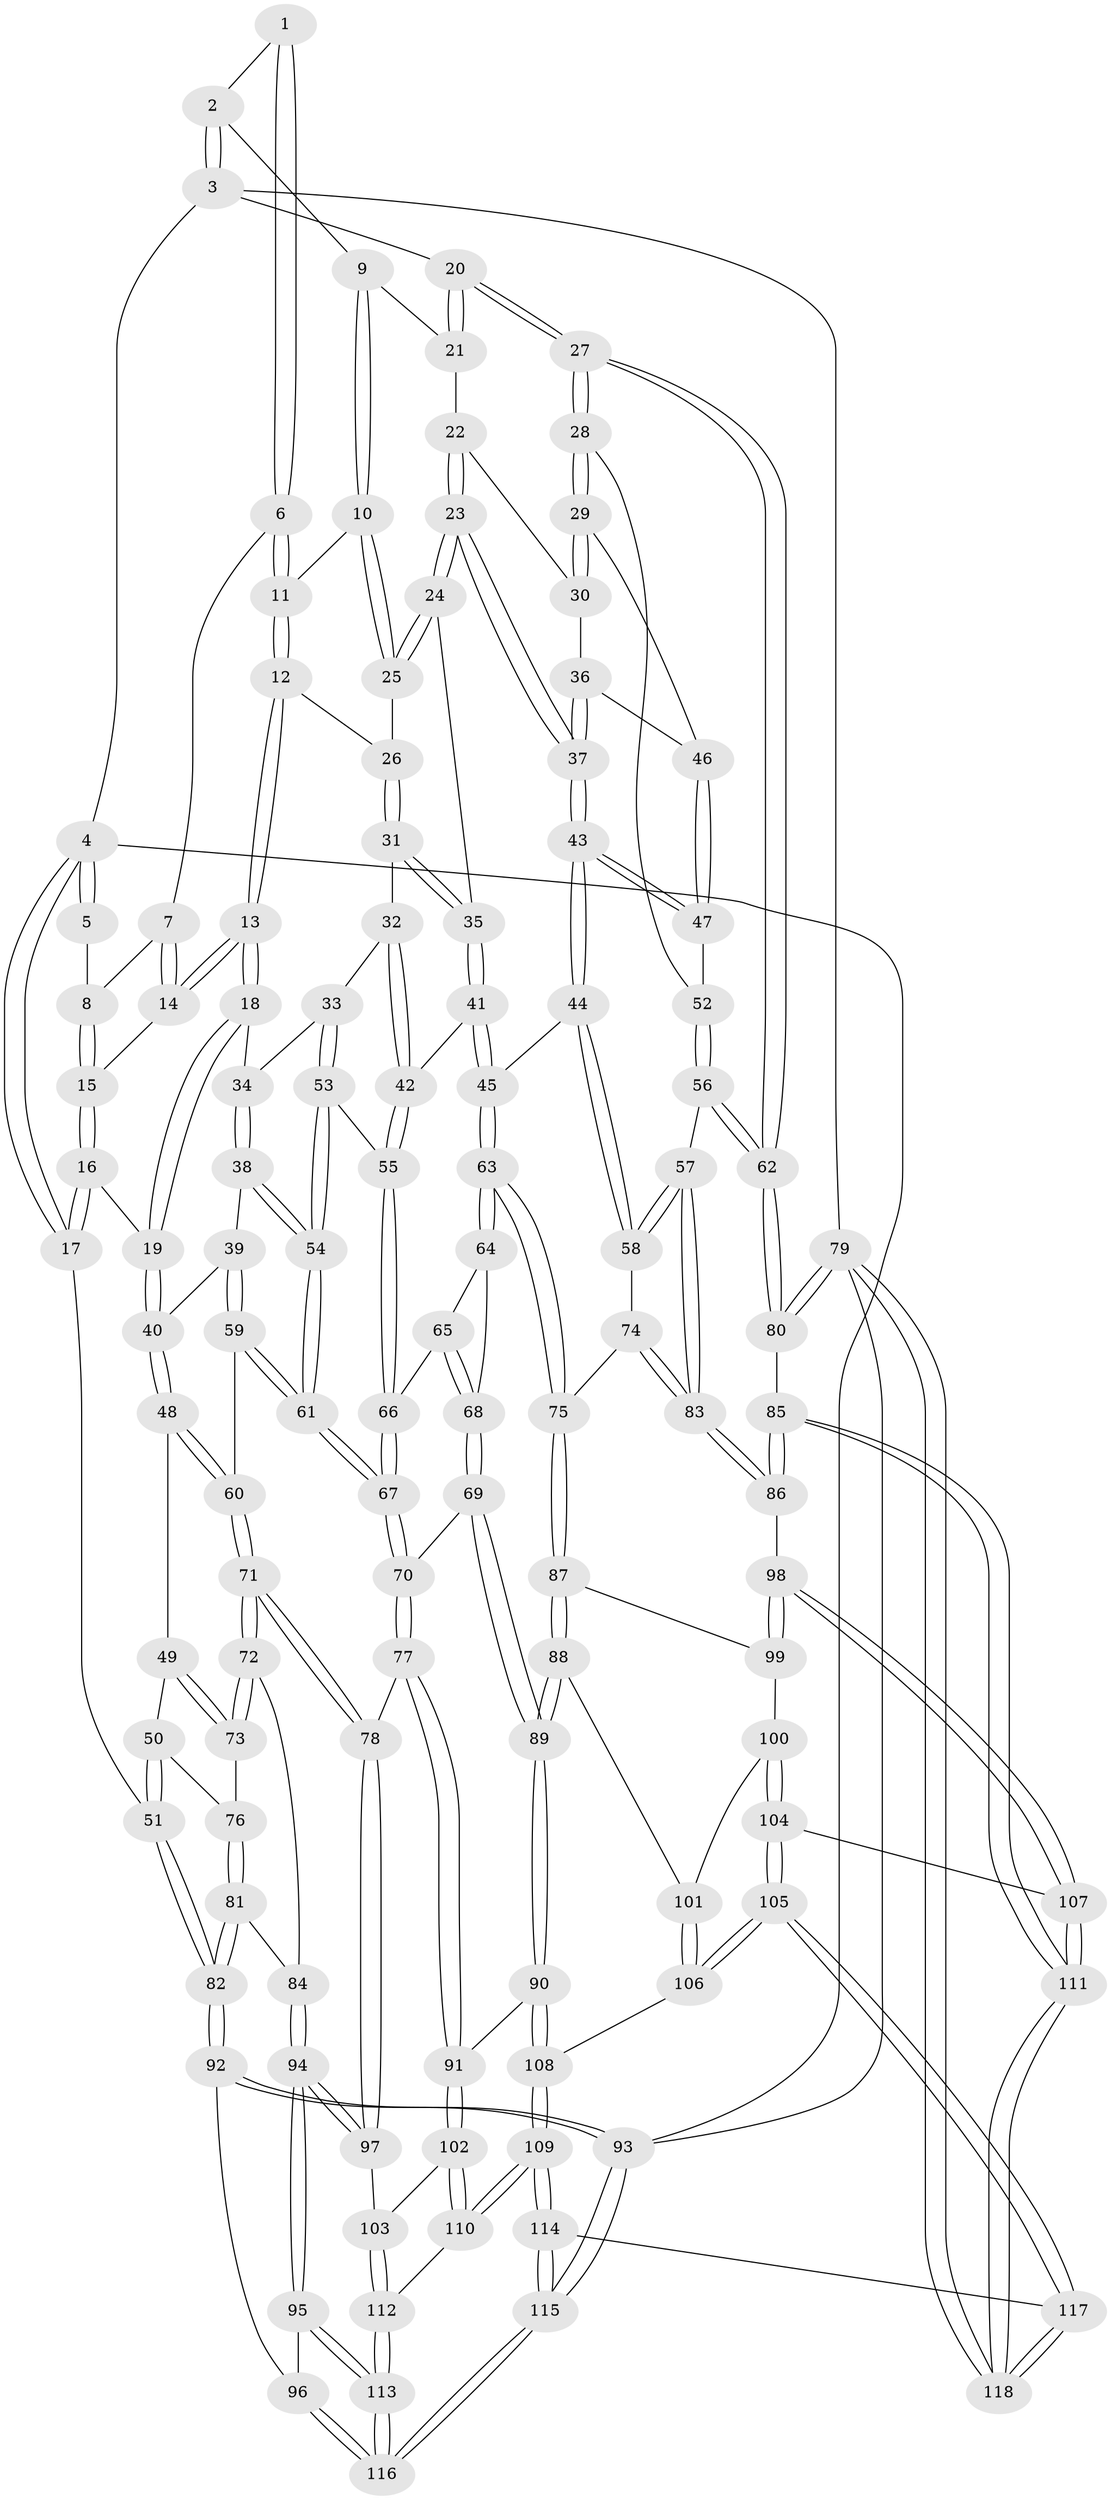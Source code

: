 // coarse degree distribution, {3: 0.05555555555555555, 4: 0.5555555555555556, 7: 0.013888888888888888, 6: 0.08333333333333333, 5: 0.2916666666666667}
// Generated by graph-tools (version 1.1) at 2025/24/03/03/25 07:24:33]
// undirected, 118 vertices, 292 edges
graph export_dot {
graph [start="1"]
  node [color=gray90,style=filled];
  1 [pos="+0.3809223878447145+0"];
  2 [pos="+0.6412209208857809+0"];
  3 [pos="+1+0"];
  4 [pos="+0+0"];
  5 [pos="+0.06969004039400013+0"];
  6 [pos="+0.3770775999311671+0"];
  7 [pos="+0.33448183412124816+0"];
  8 [pos="+0.14805365915917193+0.10747523238191181"];
  9 [pos="+0.6251510491436134+0.12117303596953613"];
  10 [pos="+0.6145166374316078+0.13795611723468956"];
  11 [pos="+0.4874952317806922+0.1150598015252054"];
  12 [pos="+0.3899910283522524+0.18634304044846983"];
  13 [pos="+0.3635761403443445+0.195917056891671"];
  14 [pos="+0.33133116100466997+0.14171763959872188"];
  15 [pos="+0.14358522014858696+0.1270002676883756"];
  16 [pos="+0.09400274108570177+0.18681757236317043"];
  17 [pos="+0+0.21436598708758287"];
  18 [pos="+0.3579762481681116+0.21697774559317115"];
  19 [pos="+0.18670870860822358+0.2827001475461849"];
  20 [pos="+1+0"];
  21 [pos="+0.8673138040664448+0.11326760086318637"];
  22 [pos="+0.8207358758515582+0.2017841634170415"];
  23 [pos="+0.6666372424134316+0.26762029955909583"];
  24 [pos="+0.6236777762961999+0.2438224652186212"];
  25 [pos="+0.6160148833281429+0.16945170828023998"];
  26 [pos="+0.4556984036757376+0.2111715096657186"];
  27 [pos="+1+0.3134675593499311"];
  28 [pos="+1+0.34094053750026876"];
  29 [pos="+0.9216043749996611+0.3255748228850515"];
  30 [pos="+0.828226960188583+0.24937013761137453"];
  31 [pos="+0.5509055298017418+0.26721397394554647"];
  32 [pos="+0.4635478479302769+0.31016684213933776"];
  33 [pos="+0.4041502198695358+0.317017827296006"];
  34 [pos="+0.35915171279665487+0.22011196455715168"];
  35 [pos="+0.6060497221967404+0.25826207530781664"];
  36 [pos="+0.7937931581237899+0.33219015489917003"];
  37 [pos="+0.7390778854562919+0.3699003025854146"];
  38 [pos="+0.258821607041348+0.39017141177479375"];
  39 [pos="+0.258618113412603+0.3901539743649435"];
  40 [pos="+0.19194507661801666+0.3359750993261529"];
  41 [pos="+0.5582487056216399+0.4171580760037641"];
  42 [pos="+0.5566293818656951+0.4174852112290594"];
  43 [pos="+0.7403845080848332+0.4001506509783606"];
  44 [pos="+0.7399266904491988+0.4018232366672079"];
  45 [pos="+0.6309113044994831+0.46467684219230837"];
  46 [pos="+0.8753214868170227+0.33431067979389445"];
  47 [pos="+0.8349241046603687+0.4000547848434044"];
  48 [pos="+0.0997221714176784+0.42883122171830884"];
  49 [pos="+0.06416661429236048+0.44123445877089906"];
  50 [pos="+0+0.43054688828693716"];
  51 [pos="+0+0.3955583575601912"];
  52 [pos="+0.8938204601768918+0.4167058096164055"];
  53 [pos="+0.38854265637900454+0.3811475595780515"];
  54 [pos="+0.36584240774195426+0.41123139834982836"];
  55 [pos="+0.5415187376419337+0.42471011400677006"];
  56 [pos="+0.8495887796148677+0.5259914276392977"];
  57 [pos="+0.8364406198691643+0.530023181563818"];
  58 [pos="+0.8000992502356213+0.5128297540884272"];
  59 [pos="+0.2201369206231041+0.4984877947774988"];
  60 [pos="+0.21737103876152583+0.5018657972578885"];
  61 [pos="+0.37536292786566744+0.48030215164811446"];
  62 [pos="+1+0.5687661418810867"];
  63 [pos="+0.6279602103513228+0.5994637554911524"];
  64 [pos="+0.5566500907954466+0.579329289372823"];
  65 [pos="+0.5122388099818165+0.47395795022152487"];
  66 [pos="+0.5121007542626219+0.46708656750838345"];
  67 [pos="+0.37879152320664167+0.4891512172089817"];
  68 [pos="+0.45155492372200673+0.5841464116239466"];
  69 [pos="+0.431504517546262+0.5895394942906906"];
  70 [pos="+0.3823170776373033+0.5655186462692047"];
  71 [pos="+0.2129590182146448+0.6119533201175834"];
  72 [pos="+0.14504674226627684+0.5869187504792186"];
  73 [pos="+0.11525968277951149+0.5590811604595598"];
  74 [pos="+0.7279916428385605+0.5583738617228534"];
  75 [pos="+0.6290763179462899+0.601102522730095"];
  76 [pos="+0.06287107677025798+0.572426536970352"];
  77 [pos="+0.25797501851026333+0.6472026816122061"];
  78 [pos="+0.23393053035751507+0.6407112198674513"];
  79 [pos="+1+1"];
  80 [pos="+1+0.7528456020710665"];
  81 [pos="+0.015131899732911252+0.5886011603824884"];
  82 [pos="+0+0.47308090887233056"];
  83 [pos="+0.8261851886067241+0.6942230440755549"];
  84 [pos="+0.051188860626120124+0.6411078877159989"];
  85 [pos="+0.932603943887166+0.778942684437306"];
  86 [pos="+0.8265984889441538+0.7264971534879755"];
  87 [pos="+0.6315993718004416+0.6191385799644802"];
  88 [pos="+0.4761504267580984+0.7129043818983041"];
  89 [pos="+0.467624977161763+0.7143805574829322"];
  90 [pos="+0.4615806117547409+0.7236961090211407"];
  91 [pos="+0.26675766834462433+0.662800101359509"];
  92 [pos="+0+0.8195961300383425"];
  93 [pos="+0+1"];
  94 [pos="+0.0353592884161225+0.7841912017880877"];
  95 [pos="+0.028639425544528987+0.7888191829768144"];
  96 [pos="+0+0.8191392123383572"];
  97 [pos="+0.09762606424502293+0.7662061170994323"];
  98 [pos="+0.7573835687152967+0.7321747365912499"];
  99 [pos="+0.6387870027214784+0.6322998386096983"];
  100 [pos="+0.5910481003340341+0.7408128694660289"];
  101 [pos="+0.5594704644755267+0.7477636605021323"];
  102 [pos="+0.2937431858544811+0.7453921405147984"];
  103 [pos="+0.17475889749007825+0.8133216014890592"];
  104 [pos="+0.6413232876089217+0.8472627432387253"];
  105 [pos="+0.6019017810425374+0.9152007834811718"];
  106 [pos="+0.5323167577245844+0.8423468026651623"];
  107 [pos="+0.7148940877825275+0.7876384161709122"];
  108 [pos="+0.4429568228058076+0.7877779140917555"];
  109 [pos="+0.365126056364716+0.8334225824438656"];
  110 [pos="+0.3214535932182625+0.8001189444090575"];
  111 [pos="+0.8102799888079021+0.9747410950566369"];
  112 [pos="+0.21202909341781237+0.8512721868211705"];
  113 [pos="+0.1938487963049799+1"];
  114 [pos="+0.3591933649835135+1"];
  115 [pos="+0.2638392837504429+1"];
  116 [pos="+0.195587168015384+1"];
  117 [pos="+0.6041615607194721+1"];
  118 [pos="+0.7072947683204008+1"];
  1 -- 2;
  1 -- 6;
  1 -- 6;
  2 -- 3;
  2 -- 3;
  2 -- 9;
  3 -- 4;
  3 -- 20;
  3 -- 79;
  4 -- 5;
  4 -- 5;
  4 -- 17;
  4 -- 17;
  4 -- 93;
  5 -- 8;
  6 -- 7;
  6 -- 11;
  6 -- 11;
  7 -- 8;
  7 -- 14;
  7 -- 14;
  8 -- 15;
  8 -- 15;
  9 -- 10;
  9 -- 10;
  9 -- 21;
  10 -- 11;
  10 -- 25;
  10 -- 25;
  11 -- 12;
  11 -- 12;
  12 -- 13;
  12 -- 13;
  12 -- 26;
  13 -- 14;
  13 -- 14;
  13 -- 18;
  13 -- 18;
  14 -- 15;
  15 -- 16;
  15 -- 16;
  16 -- 17;
  16 -- 17;
  16 -- 19;
  17 -- 51;
  18 -- 19;
  18 -- 19;
  18 -- 34;
  19 -- 40;
  19 -- 40;
  20 -- 21;
  20 -- 21;
  20 -- 27;
  20 -- 27;
  21 -- 22;
  22 -- 23;
  22 -- 23;
  22 -- 30;
  23 -- 24;
  23 -- 24;
  23 -- 37;
  23 -- 37;
  24 -- 25;
  24 -- 25;
  24 -- 35;
  25 -- 26;
  26 -- 31;
  26 -- 31;
  27 -- 28;
  27 -- 28;
  27 -- 62;
  27 -- 62;
  28 -- 29;
  28 -- 29;
  28 -- 52;
  29 -- 30;
  29 -- 30;
  29 -- 46;
  30 -- 36;
  31 -- 32;
  31 -- 35;
  31 -- 35;
  32 -- 33;
  32 -- 42;
  32 -- 42;
  33 -- 34;
  33 -- 53;
  33 -- 53;
  34 -- 38;
  34 -- 38;
  35 -- 41;
  35 -- 41;
  36 -- 37;
  36 -- 37;
  36 -- 46;
  37 -- 43;
  37 -- 43;
  38 -- 39;
  38 -- 54;
  38 -- 54;
  39 -- 40;
  39 -- 59;
  39 -- 59;
  40 -- 48;
  40 -- 48;
  41 -- 42;
  41 -- 45;
  41 -- 45;
  42 -- 55;
  42 -- 55;
  43 -- 44;
  43 -- 44;
  43 -- 47;
  43 -- 47;
  44 -- 45;
  44 -- 58;
  44 -- 58;
  45 -- 63;
  45 -- 63;
  46 -- 47;
  46 -- 47;
  47 -- 52;
  48 -- 49;
  48 -- 60;
  48 -- 60;
  49 -- 50;
  49 -- 73;
  49 -- 73;
  50 -- 51;
  50 -- 51;
  50 -- 76;
  51 -- 82;
  51 -- 82;
  52 -- 56;
  52 -- 56;
  53 -- 54;
  53 -- 54;
  53 -- 55;
  54 -- 61;
  54 -- 61;
  55 -- 66;
  55 -- 66;
  56 -- 57;
  56 -- 62;
  56 -- 62;
  57 -- 58;
  57 -- 58;
  57 -- 83;
  57 -- 83;
  58 -- 74;
  59 -- 60;
  59 -- 61;
  59 -- 61;
  60 -- 71;
  60 -- 71;
  61 -- 67;
  61 -- 67;
  62 -- 80;
  62 -- 80;
  63 -- 64;
  63 -- 64;
  63 -- 75;
  63 -- 75;
  64 -- 65;
  64 -- 68;
  65 -- 66;
  65 -- 68;
  65 -- 68;
  66 -- 67;
  66 -- 67;
  67 -- 70;
  67 -- 70;
  68 -- 69;
  68 -- 69;
  69 -- 70;
  69 -- 89;
  69 -- 89;
  70 -- 77;
  70 -- 77;
  71 -- 72;
  71 -- 72;
  71 -- 78;
  71 -- 78;
  72 -- 73;
  72 -- 73;
  72 -- 84;
  73 -- 76;
  74 -- 75;
  74 -- 83;
  74 -- 83;
  75 -- 87;
  75 -- 87;
  76 -- 81;
  76 -- 81;
  77 -- 78;
  77 -- 91;
  77 -- 91;
  78 -- 97;
  78 -- 97;
  79 -- 80;
  79 -- 80;
  79 -- 118;
  79 -- 118;
  79 -- 93;
  80 -- 85;
  81 -- 82;
  81 -- 82;
  81 -- 84;
  82 -- 92;
  82 -- 92;
  83 -- 86;
  83 -- 86;
  84 -- 94;
  84 -- 94;
  85 -- 86;
  85 -- 86;
  85 -- 111;
  85 -- 111;
  86 -- 98;
  87 -- 88;
  87 -- 88;
  87 -- 99;
  88 -- 89;
  88 -- 89;
  88 -- 101;
  89 -- 90;
  89 -- 90;
  90 -- 91;
  90 -- 108;
  90 -- 108;
  91 -- 102;
  91 -- 102;
  92 -- 93;
  92 -- 93;
  92 -- 96;
  93 -- 115;
  93 -- 115;
  94 -- 95;
  94 -- 95;
  94 -- 97;
  94 -- 97;
  95 -- 96;
  95 -- 113;
  95 -- 113;
  96 -- 116;
  96 -- 116;
  97 -- 103;
  98 -- 99;
  98 -- 99;
  98 -- 107;
  98 -- 107;
  99 -- 100;
  100 -- 101;
  100 -- 104;
  100 -- 104;
  101 -- 106;
  101 -- 106;
  102 -- 103;
  102 -- 110;
  102 -- 110;
  103 -- 112;
  103 -- 112;
  104 -- 105;
  104 -- 105;
  104 -- 107;
  105 -- 106;
  105 -- 106;
  105 -- 117;
  105 -- 117;
  106 -- 108;
  107 -- 111;
  107 -- 111;
  108 -- 109;
  108 -- 109;
  109 -- 110;
  109 -- 110;
  109 -- 114;
  109 -- 114;
  110 -- 112;
  111 -- 118;
  111 -- 118;
  112 -- 113;
  112 -- 113;
  113 -- 116;
  113 -- 116;
  114 -- 115;
  114 -- 115;
  114 -- 117;
  115 -- 116;
  115 -- 116;
  117 -- 118;
  117 -- 118;
}
